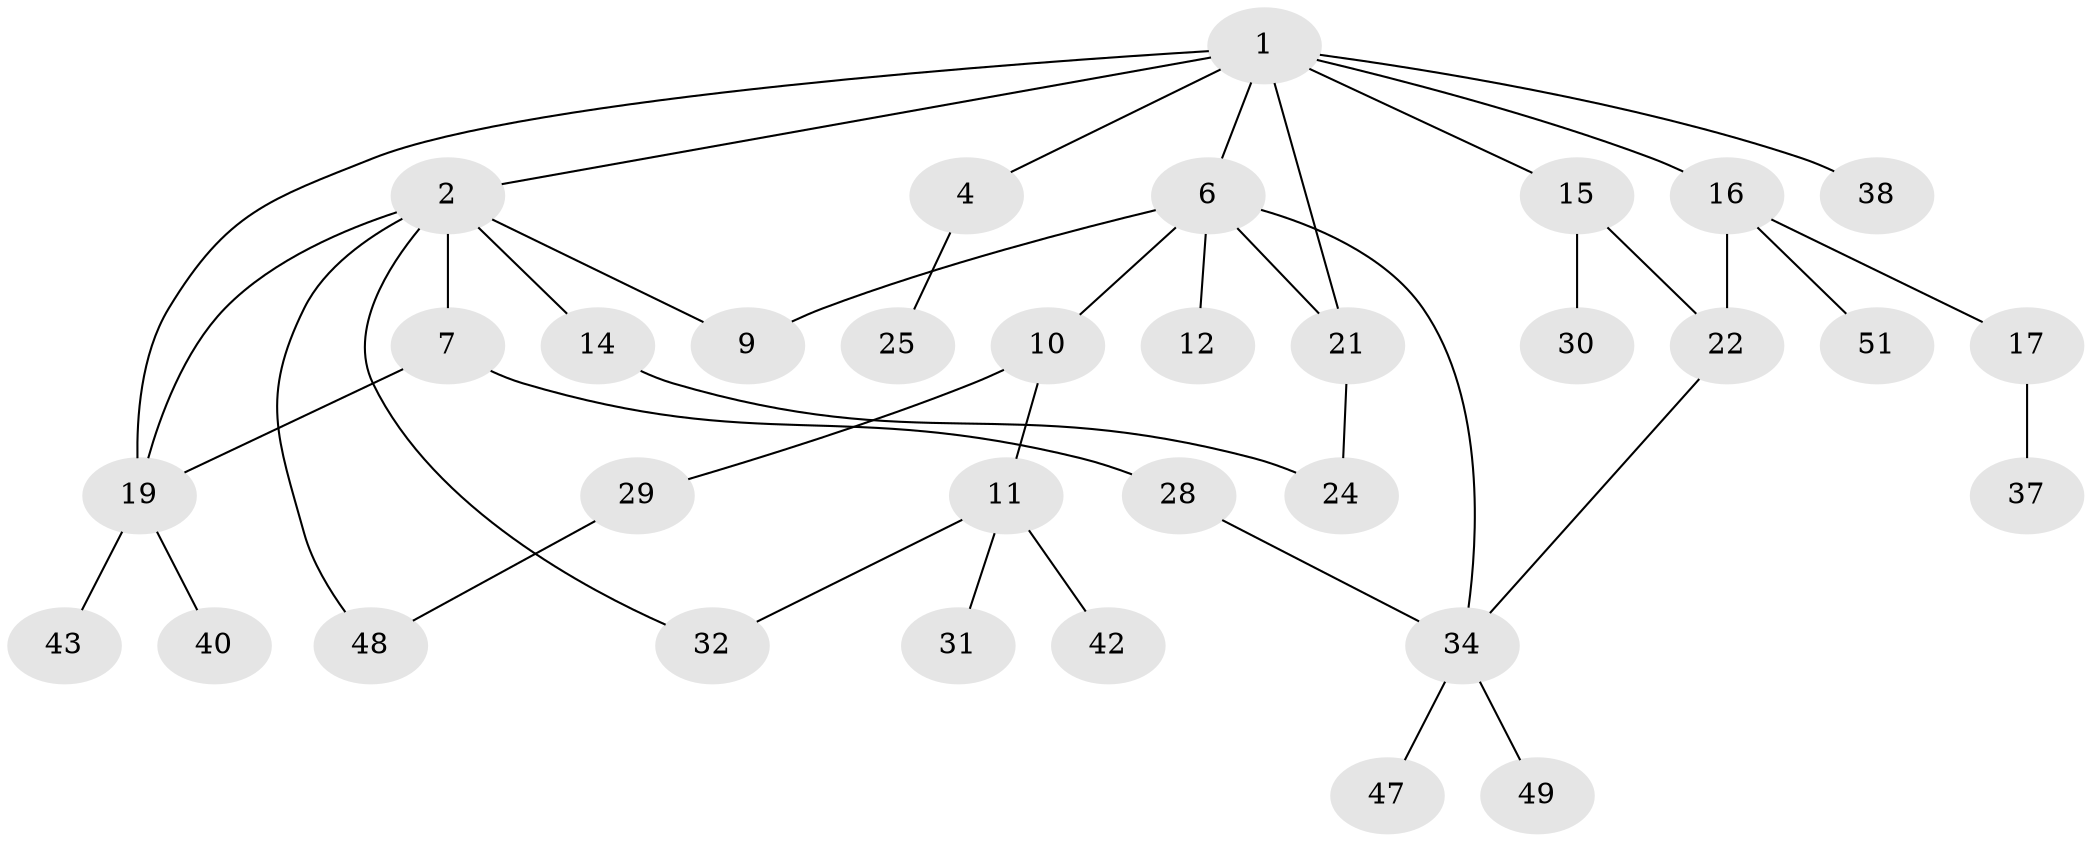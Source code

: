 // original degree distribution, {5: 0.07692307692307693, 2: 0.38461538461538464, 7: 0.019230769230769232, 3: 0.15384615384615385, 4: 0.07692307692307693, 1: 0.28846153846153844}
// Generated by graph-tools (version 1.1) at 2025/41/03/06/25 10:41:28]
// undirected, 33 vertices, 42 edges
graph export_dot {
graph [start="1"]
  node [color=gray90,style=filled];
  1 [super="+3"];
  2 [super="+8"];
  4 [super="+5"];
  6 [super="+13"];
  7 [super="+18"];
  9;
  10;
  11 [super="+26"];
  12;
  14;
  15 [super="+46"];
  16 [super="+20"];
  17 [super="+44"];
  19 [super="+27"];
  21 [super="+35"];
  22 [super="+23"];
  24 [super="+50"];
  25;
  28 [super="+41"];
  29 [super="+33"];
  30 [super="+45"];
  31;
  32 [super="+36"];
  34 [super="+39"];
  37;
  38;
  40;
  42 [super="+52"];
  43;
  47;
  48;
  49;
  51;
  1 -- 2;
  1 -- 4;
  1 -- 38;
  1 -- 21;
  1 -- 16;
  1 -- 19;
  1 -- 6;
  1 -- 15;
  2 -- 7;
  2 -- 32;
  2 -- 48;
  2 -- 9;
  2 -- 19;
  2 -- 14;
  4 -- 25;
  6 -- 9;
  6 -- 10;
  6 -- 12;
  6 -- 21;
  6 -- 34;
  7 -- 28;
  7 -- 19;
  10 -- 11;
  10 -- 29;
  11 -- 31;
  11 -- 42;
  11 -- 32;
  14 -- 24;
  15 -- 30;
  15 -- 22;
  16 -- 17;
  16 -- 51;
  16 -- 22;
  17 -- 37;
  19 -- 43;
  19 -- 40;
  21 -- 24;
  22 -- 34;
  28 -- 34;
  29 -- 48;
  34 -- 49;
  34 -- 47;
}
